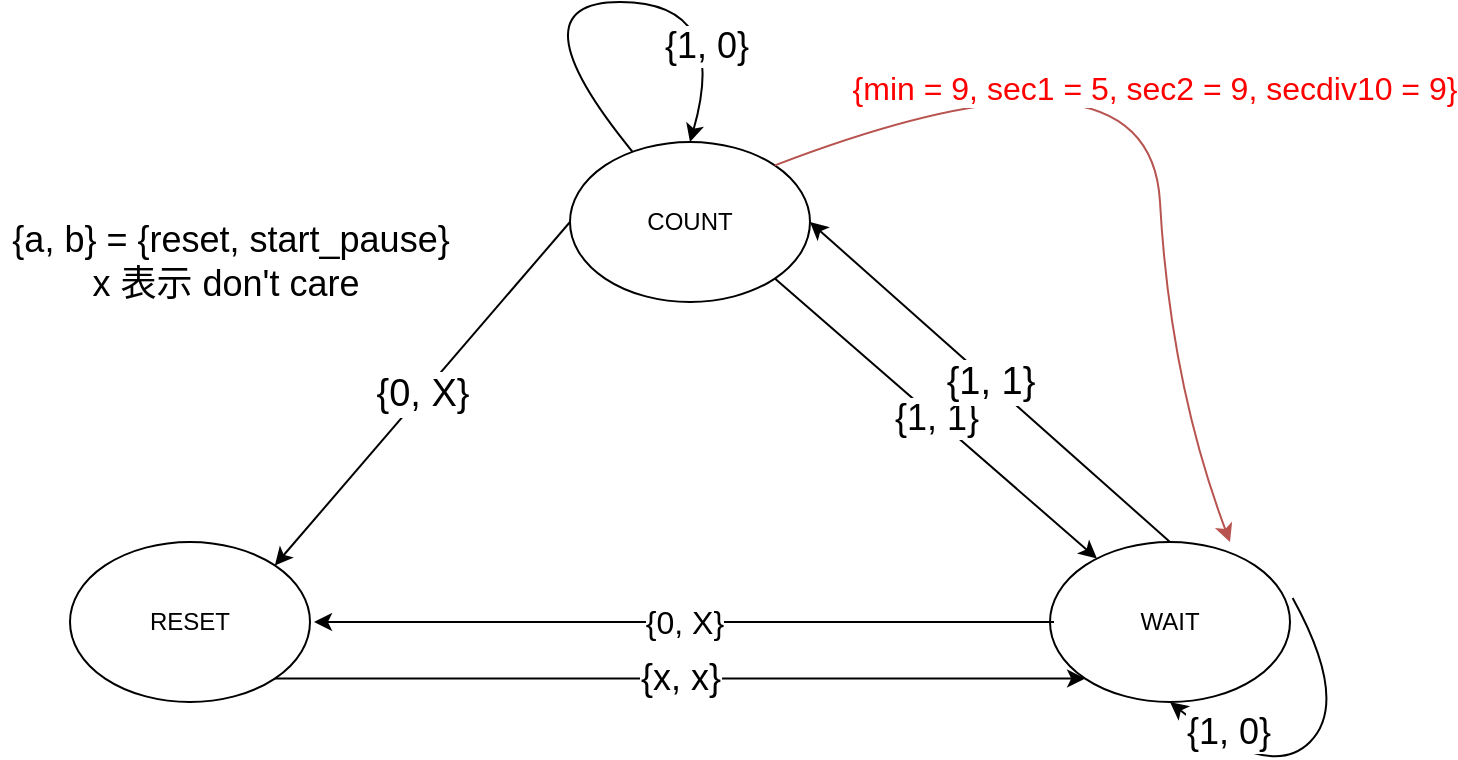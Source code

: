 <mxfile version="13.9.7" type="device"><diagram id="qx2xj6orALFzWIZbJwtD" name="Page-1"><mxGraphModel dx="782" dy="451" grid="1" gridSize="10" guides="1" tooltips="1" connect="1" arrows="1" fold="1" page="1" pageScale="1" pageWidth="850" pageHeight="1100" math="0" shadow="0"><root><mxCell id="0"/><mxCell id="1" parent="0"/><mxCell id="slhsa-J5wdfXVl6zzWVK-1" value="COUNT" style="ellipse;whiteSpace=wrap;html=1;" vertex="1" parent="1"><mxGeometry x="340" y="200" width="120" height="80" as="geometry"/></mxCell><mxCell id="slhsa-J5wdfXVl6zzWVK-2" value="RESET" style="ellipse;whiteSpace=wrap;html=1;" vertex="1" parent="1"><mxGeometry x="90" y="400" width="120" height="80" as="geometry"/></mxCell><mxCell id="slhsa-J5wdfXVl6zzWVK-3" value="WAIT" style="ellipse;whiteSpace=wrap;html=1;" vertex="1" parent="1"><mxGeometry x="580" y="400" width="120" height="80" as="geometry"/></mxCell><mxCell id="slhsa-J5wdfXVl6zzWVK-4" value="&lt;font style=&quot;font-size: 18px&quot;&gt;{1, 1}&lt;/font&gt;" style="endArrow=classic;html=1;exitX=1;exitY=1;exitDx=0;exitDy=0;" edge="1" parent="1" source="slhsa-J5wdfXVl6zzWVK-1" target="slhsa-J5wdfXVl6zzWVK-3"><mxGeometry width="50" height="50" relative="1" as="geometry"><mxPoint x="380" y="350" as="sourcePoint"/><mxPoint x="430" y="300" as="targetPoint"/></mxGeometry></mxCell><mxCell id="slhsa-J5wdfXVl6zzWVK-5" value="&lt;font style=&quot;font-size: 19px&quot;&gt;{1, 1}&lt;/font&gt;" style="endArrow=classic;html=1;exitX=0.5;exitY=0;exitDx=0;exitDy=0;entryX=1;entryY=0.5;entryDx=0;entryDy=0;" edge="1" parent="1" source="slhsa-J5wdfXVl6zzWVK-3" target="slhsa-J5wdfXVl6zzWVK-1"><mxGeometry width="50" height="50" relative="1" as="geometry"><mxPoint x="380" y="350" as="sourcePoint"/><mxPoint x="430" y="300" as="targetPoint"/></mxGeometry></mxCell><mxCell id="slhsa-J5wdfXVl6zzWVK-7" value="&lt;font style=&quot;font-size: 18px&quot;&gt;{a, b} = {reset, start_pause}&lt;br&gt;x 表示 don't care&amp;nbsp;&lt;/font&gt;" style="text;html=1;align=center;verticalAlign=middle;resizable=0;points=[];autosize=1;" vertex="1" parent="1"><mxGeometry x="55" y="240" width="230" height="40" as="geometry"/></mxCell><mxCell id="slhsa-J5wdfXVl6zzWVK-8" value="&lt;font style=&quot;font-size: 16px&quot;&gt;{0, X}&lt;/font&gt;" style="endArrow=classic;html=1;exitX=0;exitY=0.5;exitDx=0;exitDy=0;" edge="1" parent="1"><mxGeometry width="50" height="50" relative="1" as="geometry"><mxPoint x="582" y="440" as="sourcePoint"/><mxPoint x="212" y="440" as="targetPoint"/></mxGeometry></mxCell><mxCell id="slhsa-J5wdfXVl6zzWVK-9" value="&lt;font style=&quot;font-size: 19px&quot;&gt;{0, X}&lt;/font&gt;" style="endArrow=classic;html=1;exitX=0;exitY=0.5;exitDx=0;exitDy=0;entryX=1;entryY=0;entryDx=0;entryDy=0;" edge="1" parent="1" source="slhsa-J5wdfXVl6zzWVK-1" target="slhsa-J5wdfXVl6zzWVK-2"><mxGeometry width="50" height="50" relative="1" as="geometry"><mxPoint x="590" y="450" as="sourcePoint"/><mxPoint x="220" y="450" as="targetPoint"/></mxGeometry></mxCell><mxCell id="slhsa-J5wdfXVl6zzWVK-10" value="&lt;font style=&quot;font-size: 18px&quot;&gt;{x, x}&lt;/font&gt;" style="endArrow=classic;html=1;exitX=1;exitY=1;exitDx=0;exitDy=0;entryX=0;entryY=1;entryDx=0;entryDy=0;" edge="1" parent="1" source="slhsa-J5wdfXVl6zzWVK-2" target="slhsa-J5wdfXVl6zzWVK-3"><mxGeometry width="50" height="50" relative="1" as="geometry"><mxPoint x="380" y="330" as="sourcePoint"/><mxPoint x="430" y="280" as="targetPoint"/></mxGeometry></mxCell><mxCell id="slhsa-J5wdfXVl6zzWVK-12" value="&lt;font style=&quot;font-size: 16px&quot; color=&quot;#ff0000&quot;&gt;{min = 9, sec1 = 5, sec2 = 9, secdiv10 = 9}&lt;/font&gt;" style="curved=1;endArrow=classic;html=1;exitX=1;exitY=0;exitDx=0;exitDy=0;entryX=0.75;entryY=0;entryDx=0;entryDy=0;entryPerimeter=0;fillColor=#f8cecc;strokeColor=#b85450;" edge="1" parent="1" source="slhsa-J5wdfXVl6zzWVK-1" target="slhsa-J5wdfXVl6zzWVK-3"><mxGeometry width="50" height="50" relative="1" as="geometry"><mxPoint x="380" y="360" as="sourcePoint"/><mxPoint x="430" y="310" as="targetPoint"/><Array as="points"><mxPoint x="630" y="140"/><mxPoint x="640" y="320"/></Array></mxGeometry></mxCell><mxCell id="slhsa-J5wdfXVl6zzWVK-13" value="" style="curved=1;endArrow=classic;html=1;entryX=0.5;entryY=0;entryDx=0;entryDy=0;" edge="1" parent="1" source="slhsa-J5wdfXVl6zzWVK-1" target="slhsa-J5wdfXVl6zzWVK-1"><mxGeometry width="50" height="50" relative="1" as="geometry"><mxPoint x="380" y="360" as="sourcePoint"/><mxPoint x="430" y="310" as="targetPoint"/><Array as="points"><mxPoint x="310" y="130"/><mxPoint x="420" y="130"/></Array></mxGeometry></mxCell><mxCell id="slhsa-J5wdfXVl6zzWVK-14" value="&lt;font style=&quot;font-size: 18px&quot;&gt;{1, 0}&lt;/font&gt;" style="edgeLabel;html=1;align=center;verticalAlign=middle;resizable=0;points=[];" vertex="1" connectable="0" parent="slhsa-J5wdfXVl6zzWVK-13"><mxGeometry x="0.652" y="-6" relative="1" as="geometry"><mxPoint as="offset"/></mxGeometry></mxCell><mxCell id="slhsa-J5wdfXVl6zzWVK-16" value="" style="curved=1;endArrow=classic;html=1;entryX=0.5;entryY=1;entryDx=0;entryDy=0;exitX=1.011;exitY=0.35;exitDx=0;exitDy=0;exitPerimeter=0;" edge="1" parent="1" source="slhsa-J5wdfXVl6zzWVK-3" target="slhsa-J5wdfXVl6zzWVK-3"><mxGeometry width="50" height="50" relative="1" as="geometry"><mxPoint x="681.269" y="504.884" as="sourcePoint"/><mxPoint x="710" y="500" as="targetPoint"/><Array as="points"><mxPoint x="730" y="480"/><mxPoint x="690" y="520"/></Array></mxGeometry></mxCell><mxCell id="slhsa-J5wdfXVl6zzWVK-17" value="&lt;font style=&quot;font-size: 18px&quot;&gt;{1, 0}&lt;/font&gt;" style="edgeLabel;html=1;align=center;verticalAlign=middle;resizable=0;points=[];" vertex="1" connectable="0" parent="slhsa-J5wdfXVl6zzWVK-16"><mxGeometry x="0.652" y="-6" relative="1" as="geometry"><mxPoint as="offset"/></mxGeometry></mxCell></root></mxGraphModel></diagram></mxfile>